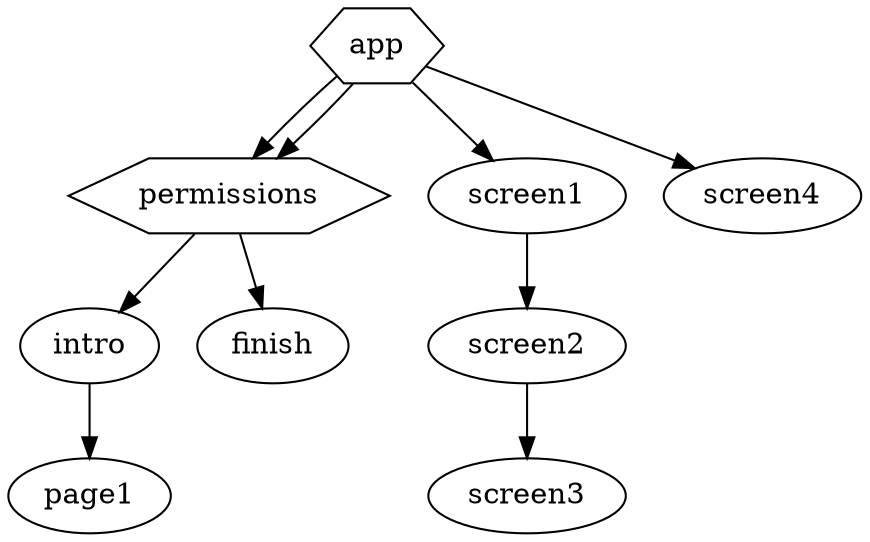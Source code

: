 digraph TestApp {
    schemaFileName = "targets-test01-schema"
    targetsFileName = "targets-test01-targets"

    app [type = flow, resultType = "ru.kode.test.app.FlowResult", shape = hexagon]
    permissions [type = flow, resultType = "ru.kode.test.permissions.PermissionFlowResult", shape = hexagon]

    app -> screen1 -> screen2
    screen2 -> screen3
    app -> screen4

    app -> permissions -> intro -> page1
    app -> permissions -> finish
}
